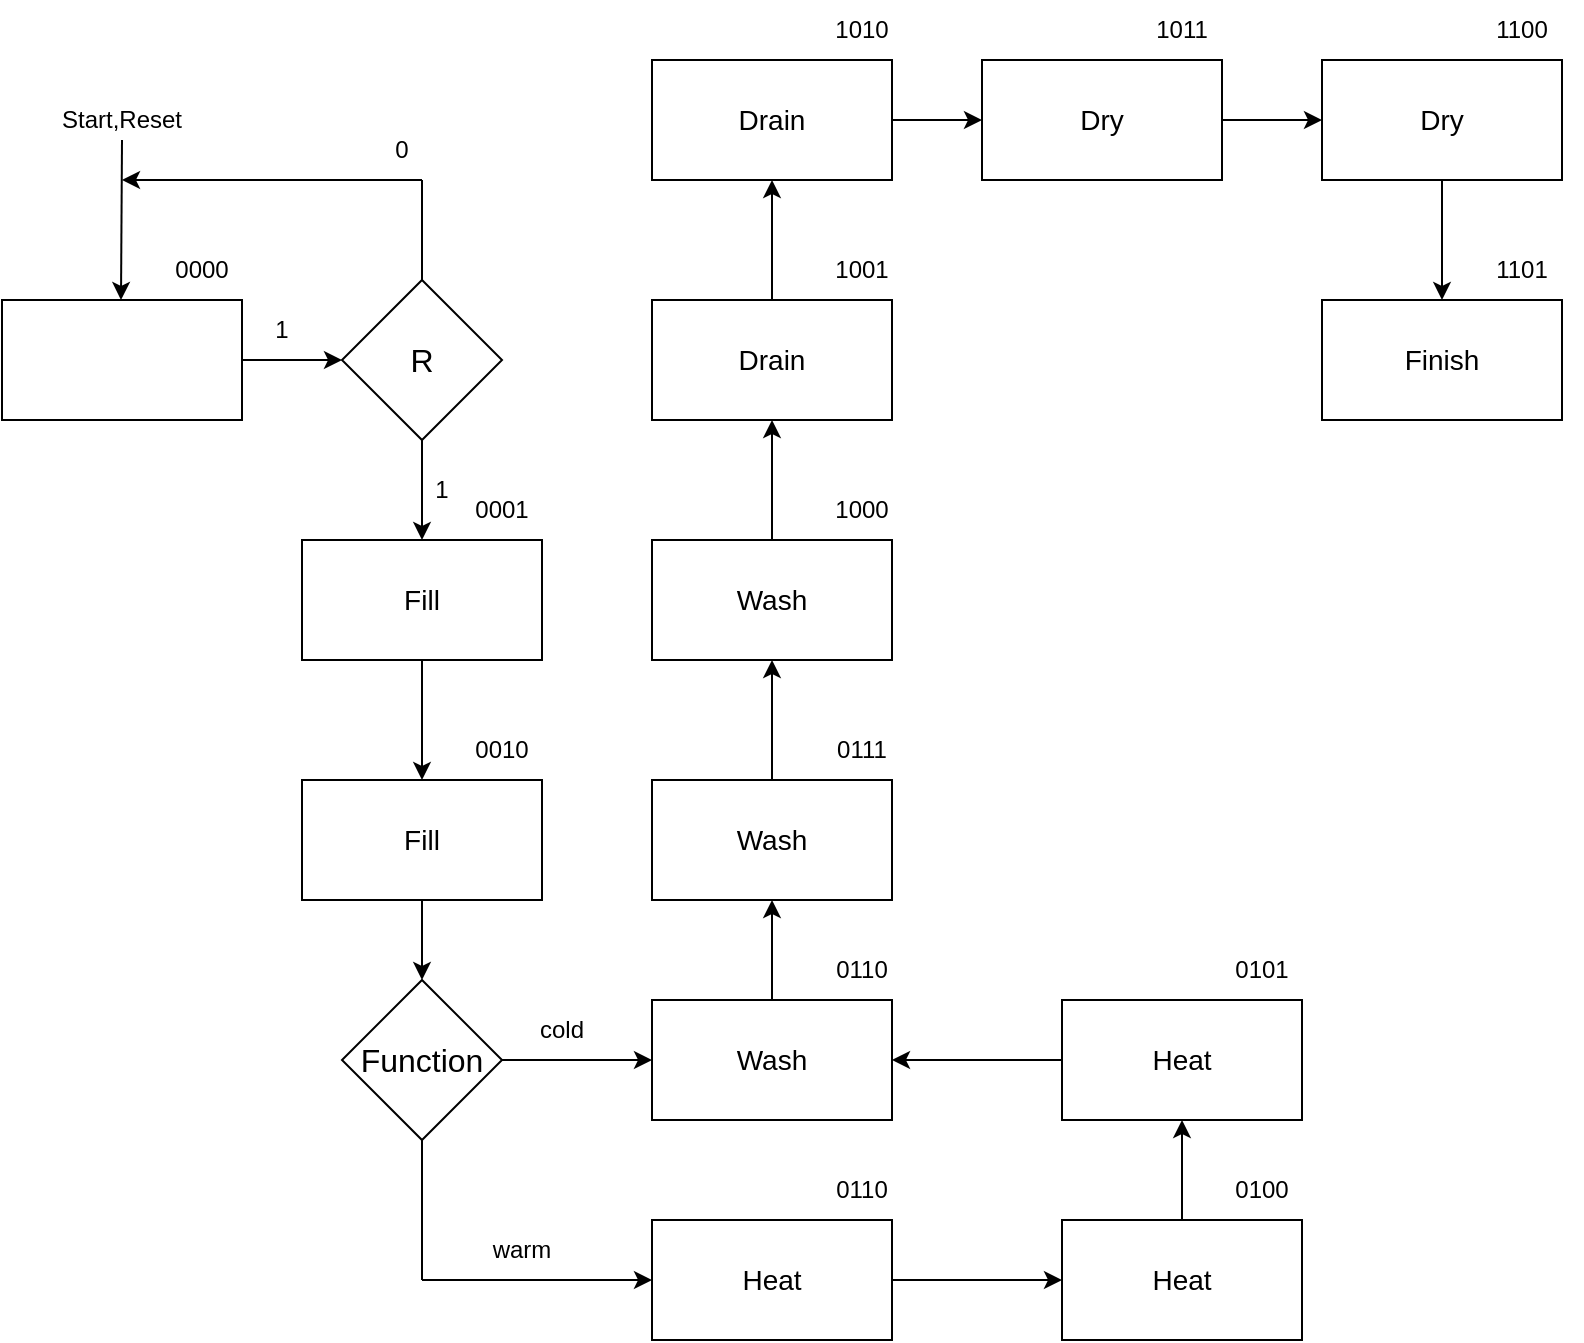 <mxfile version="21.1.7" type="github">
  <diagram name="Page-1" id="nev_oSiG1bNy6XnhGCR6">
    <mxGraphModel dx="1290" dy="613" grid="1" gridSize="10" guides="1" tooltips="1" connect="1" arrows="1" fold="1" page="1" pageScale="1" pageWidth="850" pageHeight="1100" math="0" shadow="0">
      <root>
        <mxCell id="0" />
        <mxCell id="1" parent="0" />
        <mxCell id="dr2A4iw-2kptEsfGcIVv-34" style="edgeStyle=orthogonalEdgeStyle;rounded=0;orthogonalLoop=1;jettySize=auto;html=1;exitX=0.5;exitY=1;exitDx=0;exitDy=0;entryX=0.5;entryY=0;entryDx=0;entryDy=0;" edge="1" parent="1" source="dr2A4iw-2kptEsfGcIVv-1" target="dr2A4iw-2kptEsfGcIVv-4">
          <mxGeometry relative="1" as="geometry" />
        </mxCell>
        <mxCell id="dr2A4iw-2kptEsfGcIVv-1" value="&lt;font style=&quot;font-size: 14px;&quot;&gt;Fill&lt;br&gt;&lt;/font&gt;" style="rounded=0;whiteSpace=wrap;html=1;" vertex="1" parent="1">
          <mxGeometry x="210" y="400" width="120" height="60" as="geometry" />
        </mxCell>
        <mxCell id="dr2A4iw-2kptEsfGcIVv-22" style="edgeStyle=orthogonalEdgeStyle;rounded=0;orthogonalLoop=1;jettySize=auto;html=1;entryX=0;entryY=0.5;entryDx=0;entryDy=0;" edge="1" parent="1" source="dr2A4iw-2kptEsfGcIVv-2" target="dr2A4iw-2kptEsfGcIVv-3">
          <mxGeometry relative="1" as="geometry" />
        </mxCell>
        <mxCell id="dr2A4iw-2kptEsfGcIVv-2" value="" style="rounded=0;whiteSpace=wrap;html=1;" vertex="1" parent="1">
          <mxGeometry x="60" y="280" width="120" height="60" as="geometry" />
        </mxCell>
        <mxCell id="dr2A4iw-2kptEsfGcIVv-31" style="edgeStyle=orthogonalEdgeStyle;rounded=0;orthogonalLoop=1;jettySize=auto;html=1;exitX=0.5;exitY=1;exitDx=0;exitDy=0;" edge="1" parent="1" source="dr2A4iw-2kptEsfGcIVv-3">
          <mxGeometry relative="1" as="geometry">
            <mxPoint x="270" y="400" as="targetPoint" />
          </mxGeometry>
        </mxCell>
        <mxCell id="dr2A4iw-2kptEsfGcIVv-3" value="&lt;font size=&quot;3&quot;&gt;R&lt;/font&gt;" style="rhombus;whiteSpace=wrap;html=1;" vertex="1" parent="1">
          <mxGeometry x="230" y="270" width="80" height="80" as="geometry" />
        </mxCell>
        <mxCell id="dr2A4iw-2kptEsfGcIVv-35" style="edgeStyle=orthogonalEdgeStyle;rounded=0;orthogonalLoop=1;jettySize=auto;html=1;exitX=0.5;exitY=1;exitDx=0;exitDy=0;entryX=0.5;entryY=0;entryDx=0;entryDy=0;" edge="1" parent="1" source="dr2A4iw-2kptEsfGcIVv-4" target="dr2A4iw-2kptEsfGcIVv-5">
          <mxGeometry relative="1" as="geometry" />
        </mxCell>
        <mxCell id="dr2A4iw-2kptEsfGcIVv-4" value="&lt;font style=&quot;font-size: 14px;&quot;&gt;Fill&lt;/font&gt;" style="rounded=0;whiteSpace=wrap;html=1;" vertex="1" parent="1">
          <mxGeometry x="210" y="520" width="120" height="60" as="geometry" />
        </mxCell>
        <mxCell id="dr2A4iw-2kptEsfGcIVv-36" style="edgeStyle=orthogonalEdgeStyle;rounded=0;orthogonalLoop=1;jettySize=auto;html=1;exitX=1;exitY=0.5;exitDx=0;exitDy=0;entryX=0;entryY=0.5;entryDx=0;entryDy=0;" edge="1" parent="1" source="dr2A4iw-2kptEsfGcIVv-5" target="dr2A4iw-2kptEsfGcIVv-6">
          <mxGeometry relative="1" as="geometry" />
        </mxCell>
        <mxCell id="dr2A4iw-2kptEsfGcIVv-5" value="&lt;font size=&quot;3&quot;&gt;Function&lt;/font&gt;" style="rhombus;whiteSpace=wrap;html=1;" vertex="1" parent="1">
          <mxGeometry x="230" y="620" width="80" height="80" as="geometry" />
        </mxCell>
        <mxCell id="dr2A4iw-2kptEsfGcIVv-48" value="" style="edgeStyle=orthogonalEdgeStyle;rounded=0;orthogonalLoop=1;jettySize=auto;html=1;" edge="1" parent="1" source="dr2A4iw-2kptEsfGcIVv-6" target="dr2A4iw-2kptEsfGcIVv-12">
          <mxGeometry relative="1" as="geometry" />
        </mxCell>
        <mxCell id="dr2A4iw-2kptEsfGcIVv-6" value="&lt;font style=&quot;font-size: 14px;&quot;&gt;Wash&lt;/font&gt;" style="rounded=0;whiteSpace=wrap;html=1;" vertex="1" parent="1">
          <mxGeometry x="385" y="630" width="120" height="60" as="geometry" />
        </mxCell>
        <mxCell id="dr2A4iw-2kptEsfGcIVv-47" value="" style="edgeStyle=orthogonalEdgeStyle;rounded=0;orthogonalLoop=1;jettySize=auto;html=1;" edge="1" parent="1" source="dr2A4iw-2kptEsfGcIVv-7" target="dr2A4iw-2kptEsfGcIVv-6">
          <mxGeometry relative="1" as="geometry" />
        </mxCell>
        <mxCell id="dr2A4iw-2kptEsfGcIVv-7" value="&lt;font style=&quot;font-size: 14px;&quot;&gt;Heat&lt;/font&gt;" style="rounded=0;whiteSpace=wrap;html=1;" vertex="1" parent="1">
          <mxGeometry x="590" y="630" width="120" height="60" as="geometry" />
        </mxCell>
        <mxCell id="dr2A4iw-2kptEsfGcIVv-45" value="" style="edgeStyle=orthogonalEdgeStyle;rounded=0;orthogonalLoop=1;jettySize=auto;html=1;" edge="1" parent="1" source="dr2A4iw-2kptEsfGcIVv-8" target="dr2A4iw-2kptEsfGcIVv-9">
          <mxGeometry relative="1" as="geometry" />
        </mxCell>
        <mxCell id="dr2A4iw-2kptEsfGcIVv-8" value="&lt;font style=&quot;font-size: 14px;&quot;&gt;Heat&lt;/font&gt;" style="rounded=0;whiteSpace=wrap;html=1;" vertex="1" parent="1">
          <mxGeometry x="385" y="740" width="120" height="60" as="geometry" />
        </mxCell>
        <mxCell id="dr2A4iw-2kptEsfGcIVv-46" value="" style="edgeStyle=orthogonalEdgeStyle;rounded=0;orthogonalLoop=1;jettySize=auto;html=1;" edge="1" parent="1" source="dr2A4iw-2kptEsfGcIVv-9" target="dr2A4iw-2kptEsfGcIVv-7">
          <mxGeometry relative="1" as="geometry" />
        </mxCell>
        <mxCell id="dr2A4iw-2kptEsfGcIVv-9" value="&lt;font style=&quot;font-size: 14px;&quot;&gt;Heat&lt;/font&gt;" style="rounded=0;whiteSpace=wrap;html=1;" vertex="1" parent="1">
          <mxGeometry x="590" y="740" width="120" height="60" as="geometry" />
        </mxCell>
        <mxCell id="dr2A4iw-2kptEsfGcIVv-49" value="" style="edgeStyle=orthogonalEdgeStyle;rounded=0;orthogonalLoop=1;jettySize=auto;html=1;" edge="1" parent="1" source="dr2A4iw-2kptEsfGcIVv-12" target="dr2A4iw-2kptEsfGcIVv-13">
          <mxGeometry relative="1" as="geometry" />
        </mxCell>
        <mxCell id="dr2A4iw-2kptEsfGcIVv-12" value="&lt;font style=&quot;font-size: 14px;&quot;&gt;Wash&lt;/font&gt;" style="rounded=0;whiteSpace=wrap;html=1;" vertex="1" parent="1">
          <mxGeometry x="385" y="520" width="120" height="60" as="geometry" />
        </mxCell>
        <mxCell id="dr2A4iw-2kptEsfGcIVv-50" value="" style="edgeStyle=orthogonalEdgeStyle;rounded=0;orthogonalLoop=1;jettySize=auto;html=1;" edge="1" parent="1" source="dr2A4iw-2kptEsfGcIVv-13" target="dr2A4iw-2kptEsfGcIVv-14">
          <mxGeometry relative="1" as="geometry" />
        </mxCell>
        <mxCell id="dr2A4iw-2kptEsfGcIVv-13" value="&lt;font style=&quot;font-size: 14px;&quot;&gt;Wash&lt;/font&gt;" style="rounded=0;whiteSpace=wrap;html=1;" vertex="1" parent="1">
          <mxGeometry x="385" y="400" width="120" height="60" as="geometry" />
        </mxCell>
        <mxCell id="dr2A4iw-2kptEsfGcIVv-51" value="" style="edgeStyle=orthogonalEdgeStyle;rounded=0;orthogonalLoop=1;jettySize=auto;html=1;" edge="1" parent="1" source="dr2A4iw-2kptEsfGcIVv-14" target="dr2A4iw-2kptEsfGcIVv-15">
          <mxGeometry relative="1" as="geometry" />
        </mxCell>
        <mxCell id="dr2A4iw-2kptEsfGcIVv-14" value="&lt;font style=&quot;font-size: 14px;&quot;&gt;Drain&lt;/font&gt;" style="rounded=0;whiteSpace=wrap;html=1;" vertex="1" parent="1">
          <mxGeometry x="385" y="280" width="120" height="60" as="geometry" />
        </mxCell>
        <mxCell id="dr2A4iw-2kptEsfGcIVv-52" value="" style="edgeStyle=orthogonalEdgeStyle;rounded=0;orthogonalLoop=1;jettySize=auto;html=1;" edge="1" parent="1" source="dr2A4iw-2kptEsfGcIVv-15" target="dr2A4iw-2kptEsfGcIVv-16">
          <mxGeometry relative="1" as="geometry" />
        </mxCell>
        <mxCell id="dr2A4iw-2kptEsfGcIVv-15" value="&lt;font style=&quot;font-size: 14px;&quot;&gt;Drain&lt;/font&gt;" style="rounded=0;whiteSpace=wrap;html=1;" vertex="1" parent="1">
          <mxGeometry x="385" y="160" width="120" height="60" as="geometry" />
        </mxCell>
        <mxCell id="dr2A4iw-2kptEsfGcIVv-53" value="" style="edgeStyle=orthogonalEdgeStyle;rounded=0;orthogonalLoop=1;jettySize=auto;html=1;" edge="1" parent="1" source="dr2A4iw-2kptEsfGcIVv-16" target="dr2A4iw-2kptEsfGcIVv-17">
          <mxGeometry relative="1" as="geometry" />
        </mxCell>
        <mxCell id="dr2A4iw-2kptEsfGcIVv-16" value="&lt;font style=&quot;font-size: 14px;&quot;&gt;Dry&lt;/font&gt;" style="rounded=0;whiteSpace=wrap;html=1;" vertex="1" parent="1">
          <mxGeometry x="550" y="160" width="120" height="60" as="geometry" />
        </mxCell>
        <mxCell id="dr2A4iw-2kptEsfGcIVv-60" value="" style="edgeStyle=orthogonalEdgeStyle;rounded=0;orthogonalLoop=1;jettySize=auto;html=1;" edge="1" parent="1" source="dr2A4iw-2kptEsfGcIVv-17" target="dr2A4iw-2kptEsfGcIVv-59">
          <mxGeometry relative="1" as="geometry" />
        </mxCell>
        <mxCell id="dr2A4iw-2kptEsfGcIVv-17" value="&lt;font style=&quot;font-size: 14px;&quot;&gt;Dry&lt;/font&gt;" style="rounded=0;whiteSpace=wrap;html=1;" vertex="1" parent="1">
          <mxGeometry x="720" y="160" width="120" height="60" as="geometry" />
        </mxCell>
        <mxCell id="dr2A4iw-2kptEsfGcIVv-19" value="0000" style="text;html=1;strokeColor=none;fillColor=none;align=center;verticalAlign=middle;whiteSpace=wrap;rounded=0;" vertex="1" parent="1">
          <mxGeometry x="130" y="250" width="60" height="30" as="geometry" />
        </mxCell>
        <mxCell id="dr2A4iw-2kptEsfGcIVv-23" value="" style="endArrow=classic;html=1;rounded=0;" edge="1" parent="1">
          <mxGeometry width="50" height="50" relative="1" as="geometry">
            <mxPoint x="120" y="200" as="sourcePoint" />
            <mxPoint x="119.5" y="280" as="targetPoint" />
          </mxGeometry>
        </mxCell>
        <mxCell id="dr2A4iw-2kptEsfGcIVv-24" value="Start,Reset" style="text;html=1;strokeColor=none;fillColor=none;align=center;verticalAlign=middle;whiteSpace=wrap;rounded=0;" vertex="1" parent="1">
          <mxGeometry x="90" y="175" width="60" height="30" as="geometry" />
        </mxCell>
        <mxCell id="dr2A4iw-2kptEsfGcIVv-28" value="" style="endArrow=none;html=1;rounded=0;" edge="1" parent="1">
          <mxGeometry width="50" height="50" relative="1" as="geometry">
            <mxPoint x="270" y="270" as="sourcePoint" />
            <mxPoint x="270" y="220" as="targetPoint" />
          </mxGeometry>
        </mxCell>
        <mxCell id="dr2A4iw-2kptEsfGcIVv-29" value="" style="endArrow=classic;html=1;rounded=0;" edge="1" parent="1">
          <mxGeometry width="50" height="50" relative="1" as="geometry">
            <mxPoint x="270" y="220" as="sourcePoint" />
            <mxPoint x="120" y="220" as="targetPoint" />
          </mxGeometry>
        </mxCell>
        <mxCell id="dr2A4iw-2kptEsfGcIVv-30" value="0" style="text;html=1;strokeColor=none;fillColor=none;align=center;verticalAlign=middle;whiteSpace=wrap;rounded=0;" vertex="1" parent="1">
          <mxGeometry x="230" y="190" width="60" height="30" as="geometry" />
        </mxCell>
        <mxCell id="dr2A4iw-2kptEsfGcIVv-32" value="1" style="text;html=1;strokeColor=none;fillColor=none;align=center;verticalAlign=middle;whiteSpace=wrap;rounded=0;" vertex="1" parent="1">
          <mxGeometry x="170" y="280" width="60" height="30" as="geometry" />
        </mxCell>
        <mxCell id="dr2A4iw-2kptEsfGcIVv-42" value="" style="endArrow=none;html=1;rounded=0;" edge="1" parent="1">
          <mxGeometry width="50" height="50" relative="1" as="geometry">
            <mxPoint x="270" y="770" as="sourcePoint" />
            <mxPoint x="270" y="700" as="targetPoint" />
          </mxGeometry>
        </mxCell>
        <mxCell id="dr2A4iw-2kptEsfGcIVv-44" value="" style="endArrow=classic;html=1;rounded=0;entryX=0;entryY=0.5;entryDx=0;entryDy=0;" edge="1" parent="1" target="dr2A4iw-2kptEsfGcIVv-8">
          <mxGeometry width="50" height="50" relative="1" as="geometry">
            <mxPoint x="270" y="770" as="sourcePoint" />
            <mxPoint x="420" y="870" as="targetPoint" />
          </mxGeometry>
        </mxCell>
        <mxCell id="dr2A4iw-2kptEsfGcIVv-54" value="1" style="text;html=1;strokeColor=none;fillColor=none;align=center;verticalAlign=middle;whiteSpace=wrap;rounded=0;" vertex="1" parent="1">
          <mxGeometry x="250" y="360" width="60" height="30" as="geometry" />
        </mxCell>
        <mxCell id="dr2A4iw-2kptEsfGcIVv-55" value="cold" style="text;html=1;strokeColor=none;fillColor=none;align=center;verticalAlign=middle;whiteSpace=wrap;rounded=0;" vertex="1" parent="1">
          <mxGeometry x="310" y="630" width="60" height="30" as="geometry" />
        </mxCell>
        <mxCell id="dr2A4iw-2kptEsfGcIVv-57" value="warm" style="text;html=1;strokeColor=none;fillColor=none;align=center;verticalAlign=middle;whiteSpace=wrap;rounded=0;" vertex="1" parent="1">
          <mxGeometry x="290" y="740" width="60" height="30" as="geometry" />
        </mxCell>
        <mxCell id="dr2A4iw-2kptEsfGcIVv-59" value="&lt;font style=&quot;font-size: 14px;&quot;&gt;Finish&lt;/font&gt;" style="rounded=0;whiteSpace=wrap;html=1;" vertex="1" parent="1">
          <mxGeometry x="720" y="280" width="120" height="60" as="geometry" />
        </mxCell>
        <mxCell id="dr2A4iw-2kptEsfGcIVv-61" value="0001" style="text;html=1;strokeColor=none;fillColor=none;align=center;verticalAlign=middle;whiteSpace=wrap;rounded=0;" vertex="1" parent="1">
          <mxGeometry x="280" y="370" width="60" height="30" as="geometry" />
        </mxCell>
        <mxCell id="dr2A4iw-2kptEsfGcIVv-62" value="0010" style="text;html=1;strokeColor=none;fillColor=none;align=center;verticalAlign=middle;whiteSpace=wrap;rounded=0;" vertex="1" parent="1">
          <mxGeometry x="280" y="490" width="60" height="30" as="geometry" />
        </mxCell>
        <mxCell id="dr2A4iw-2kptEsfGcIVv-63" value="0110" style="text;html=1;strokeColor=none;fillColor=none;align=center;verticalAlign=middle;whiteSpace=wrap;rounded=0;" vertex="1" parent="1">
          <mxGeometry x="460" y="600" width="60" height="30" as="geometry" />
        </mxCell>
        <mxCell id="dr2A4iw-2kptEsfGcIVv-64" value="0110" style="text;html=1;strokeColor=none;fillColor=none;align=center;verticalAlign=middle;whiteSpace=wrap;rounded=0;" vertex="1" parent="1">
          <mxGeometry x="460" y="710" width="60" height="30" as="geometry" />
        </mxCell>
        <mxCell id="dr2A4iw-2kptEsfGcIVv-65" value="0100" style="text;html=1;strokeColor=none;fillColor=none;align=center;verticalAlign=middle;whiteSpace=wrap;rounded=0;" vertex="1" parent="1">
          <mxGeometry x="660" y="710" width="60" height="30" as="geometry" />
        </mxCell>
        <mxCell id="dr2A4iw-2kptEsfGcIVv-66" value="0101" style="text;html=1;strokeColor=none;fillColor=none;align=center;verticalAlign=middle;whiteSpace=wrap;rounded=0;" vertex="1" parent="1">
          <mxGeometry x="660" y="600" width="60" height="30" as="geometry" />
        </mxCell>
        <mxCell id="dr2A4iw-2kptEsfGcIVv-67" value="0111" style="text;html=1;strokeColor=none;fillColor=none;align=center;verticalAlign=middle;whiteSpace=wrap;rounded=0;" vertex="1" parent="1">
          <mxGeometry x="460" y="490" width="60" height="30" as="geometry" />
        </mxCell>
        <mxCell id="dr2A4iw-2kptEsfGcIVv-68" value="1000" style="text;html=1;strokeColor=none;fillColor=none;align=center;verticalAlign=middle;whiteSpace=wrap;rounded=0;" vertex="1" parent="1">
          <mxGeometry x="460" y="370" width="60" height="30" as="geometry" />
        </mxCell>
        <mxCell id="dr2A4iw-2kptEsfGcIVv-69" value="1001" style="text;html=1;strokeColor=none;fillColor=none;align=center;verticalAlign=middle;whiteSpace=wrap;rounded=0;" vertex="1" parent="1">
          <mxGeometry x="460" y="250" width="60" height="30" as="geometry" />
        </mxCell>
        <mxCell id="dr2A4iw-2kptEsfGcIVv-70" value="1010" style="text;html=1;strokeColor=none;fillColor=none;align=center;verticalAlign=middle;whiteSpace=wrap;rounded=0;" vertex="1" parent="1">
          <mxGeometry x="460" y="130" width="60" height="30" as="geometry" />
        </mxCell>
        <mxCell id="dr2A4iw-2kptEsfGcIVv-71" value="1011" style="text;html=1;strokeColor=none;fillColor=none;align=center;verticalAlign=middle;whiteSpace=wrap;rounded=0;" vertex="1" parent="1">
          <mxGeometry x="620" y="130" width="60" height="30" as="geometry" />
        </mxCell>
        <mxCell id="dr2A4iw-2kptEsfGcIVv-73" value="1100" style="text;html=1;strokeColor=none;fillColor=none;align=center;verticalAlign=middle;whiteSpace=wrap;rounded=0;" vertex="1" parent="1">
          <mxGeometry x="790" y="130" width="60" height="30" as="geometry" />
        </mxCell>
        <mxCell id="dr2A4iw-2kptEsfGcIVv-74" value="1101" style="text;html=1;strokeColor=none;fillColor=none;align=center;verticalAlign=middle;whiteSpace=wrap;rounded=0;" vertex="1" parent="1">
          <mxGeometry x="790" y="250" width="60" height="30" as="geometry" />
        </mxCell>
      </root>
    </mxGraphModel>
  </diagram>
</mxfile>
